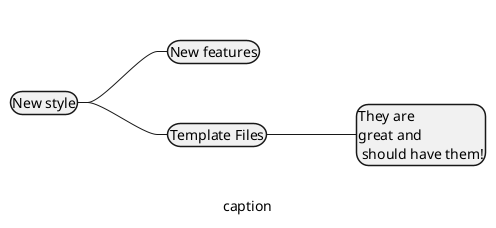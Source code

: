 {
  "sha1": "ckp5u9fcl0cr6h9fvfbjupr3n656lsw",
  "insertion": {
    "when": "2024-06-01T09:03:01.614Z",
    "user": "plantuml@gmail.com"
  }
}
@startmindmap

<style>
node {
  Padding 2
  Margin 30
}
</style>


* New style
** New features
** Template Files
*** They are \ngreat and \n should have them!

caption caption

@endmindmap
